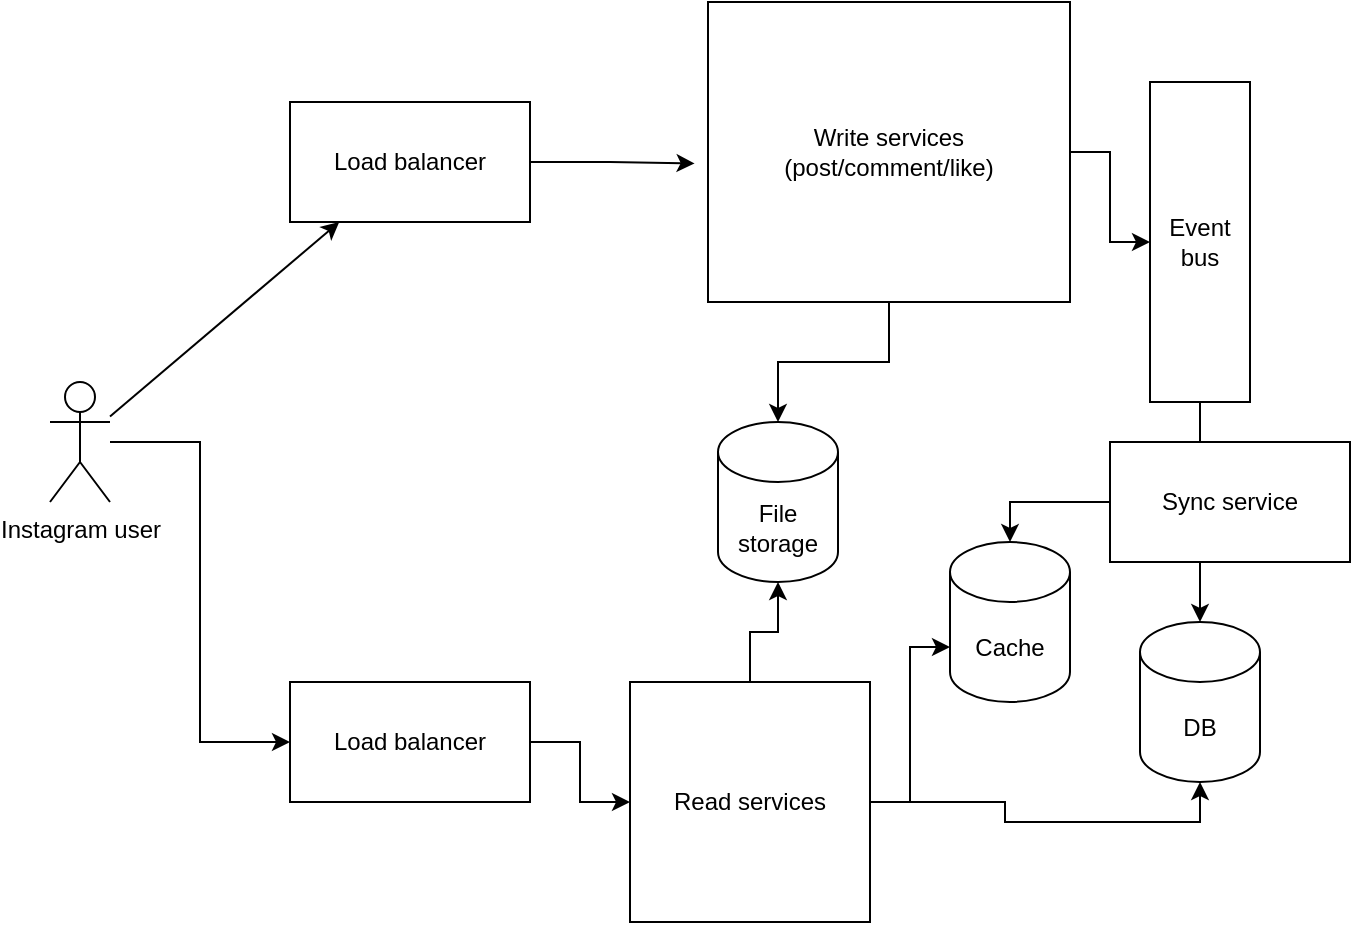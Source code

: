 <mxfile version="20.0.3" type="github">
  <diagram id="6uZg-t5BtjWrHa8mzgyx" name="Page-1">
    <mxGraphModel dx="1037" dy="587" grid="1" gridSize="10" guides="1" tooltips="1" connect="1" arrows="1" fold="1" page="1" pageScale="1" pageWidth="827" pageHeight="1169" math="0" shadow="0">
      <root>
        <mxCell id="0" />
        <mxCell id="1" parent="0" />
        <mxCell id="L8wrcECNRdS0wo93B0uf-29" style="edgeStyle=orthogonalEdgeStyle;rounded=0;orthogonalLoop=1;jettySize=auto;html=1;entryX=0;entryY=0.5;entryDx=0;entryDy=0;" edge="1" parent="1" source="L8wrcECNRdS0wo93B0uf-1" target="L8wrcECNRdS0wo93B0uf-28">
          <mxGeometry relative="1" as="geometry" />
        </mxCell>
        <mxCell id="L8wrcECNRdS0wo93B0uf-1" value="Instagram user&lt;br&gt;" style="shape=umlActor;verticalLabelPosition=bottom;verticalAlign=top;html=1;outlineConnect=0;" vertex="1" parent="1">
          <mxGeometry x="50" y="200" width="30" height="60" as="geometry" />
        </mxCell>
        <mxCell id="L8wrcECNRdS0wo93B0uf-10" style="edgeStyle=orthogonalEdgeStyle;rounded=0;orthogonalLoop=1;jettySize=auto;html=1;entryX=-0.037;entryY=0.538;entryDx=0;entryDy=0;entryPerimeter=0;exitX=1;exitY=0.5;exitDx=0;exitDy=0;" edge="1" parent="1" source="L8wrcECNRdS0wo93B0uf-5" target="L8wrcECNRdS0wo93B0uf-9">
          <mxGeometry relative="1" as="geometry">
            <Array as="points">
              <mxPoint x="330" y="90" />
              <mxPoint x="330" y="91" />
            </Array>
          </mxGeometry>
        </mxCell>
        <mxCell id="L8wrcECNRdS0wo93B0uf-5" value="Load balancer" style="rounded=0;whiteSpace=wrap;html=1;" vertex="1" parent="1">
          <mxGeometry x="170" y="60" width="120" height="60" as="geometry" />
        </mxCell>
        <mxCell id="L8wrcECNRdS0wo93B0uf-8" value="" style="endArrow=classic;html=1;rounded=0;" edge="1" parent="1" source="L8wrcECNRdS0wo93B0uf-1" target="L8wrcECNRdS0wo93B0uf-5">
          <mxGeometry width="50" height="50" relative="1" as="geometry">
            <mxPoint x="390" y="310" as="sourcePoint" />
            <mxPoint x="440" y="260" as="targetPoint" />
          </mxGeometry>
        </mxCell>
        <mxCell id="L8wrcECNRdS0wo93B0uf-12" style="edgeStyle=orthogonalEdgeStyle;rounded=0;orthogonalLoop=1;jettySize=auto;html=1;" edge="1" parent="1" source="L8wrcECNRdS0wo93B0uf-9" target="L8wrcECNRdS0wo93B0uf-11">
          <mxGeometry relative="1" as="geometry" />
        </mxCell>
        <mxCell id="L8wrcECNRdS0wo93B0uf-20" style="edgeStyle=orthogonalEdgeStyle;rounded=0;orthogonalLoop=1;jettySize=auto;html=1;" edge="1" parent="1" source="L8wrcECNRdS0wo93B0uf-9" target="L8wrcECNRdS0wo93B0uf-17">
          <mxGeometry relative="1" as="geometry" />
        </mxCell>
        <mxCell id="L8wrcECNRdS0wo93B0uf-9" value="Write services&lt;br&gt;(post/comment/like)&lt;br&gt;" style="rounded=0;whiteSpace=wrap;html=1;" vertex="1" parent="1">
          <mxGeometry x="379" y="10" width="181" height="150" as="geometry" />
        </mxCell>
        <mxCell id="L8wrcECNRdS0wo93B0uf-11" value="File storage" style="shape=cylinder3;whiteSpace=wrap;html=1;boundedLbl=1;backgroundOutline=1;size=15;" vertex="1" parent="1">
          <mxGeometry x="384" y="220" width="60" height="80" as="geometry" />
        </mxCell>
        <mxCell id="L8wrcECNRdS0wo93B0uf-17" value="&lt;div style=&quot;&quot;&gt;&lt;span style=&quot;background-color: initial;&quot;&gt;Event bus&lt;/span&gt;&lt;/div&gt;" style="rounded=0;whiteSpace=wrap;html=1;align=center;" vertex="1" parent="1">
          <mxGeometry x="600" y="50" width="50" height="160" as="geometry" />
        </mxCell>
        <mxCell id="L8wrcECNRdS0wo93B0uf-21" style="edgeStyle=orthogonalEdgeStyle;rounded=0;orthogonalLoop=1;jettySize=auto;html=1;exitX=0.5;exitY=1;exitDx=0;exitDy=0;" edge="1" parent="1" source="L8wrcECNRdS0wo93B0uf-17" target="L8wrcECNRdS0wo93B0uf-17">
          <mxGeometry relative="1" as="geometry" />
        </mxCell>
        <mxCell id="L8wrcECNRdS0wo93B0uf-22" value="DB" style="shape=cylinder3;whiteSpace=wrap;html=1;boundedLbl=1;backgroundOutline=1;size=15;" vertex="1" parent="1">
          <mxGeometry x="595" y="320" width="60" height="80" as="geometry" />
        </mxCell>
        <mxCell id="L8wrcECNRdS0wo93B0uf-23" value="" style="endArrow=classic;html=1;rounded=0;exitX=0.5;exitY=1;exitDx=0;exitDy=0;entryX=0.5;entryY=0;entryDx=0;entryDy=0;entryPerimeter=0;" edge="1" parent="1" source="L8wrcECNRdS0wo93B0uf-17" target="L8wrcECNRdS0wo93B0uf-22">
          <mxGeometry width="50" height="50" relative="1" as="geometry">
            <mxPoint x="390" y="270" as="sourcePoint" />
            <mxPoint x="440" y="220" as="targetPoint" />
          </mxGeometry>
        </mxCell>
        <mxCell id="L8wrcECNRdS0wo93B0uf-27" style="edgeStyle=orthogonalEdgeStyle;rounded=0;orthogonalLoop=1;jettySize=auto;html=1;entryX=0.5;entryY=0;entryDx=0;entryDy=0;entryPerimeter=0;" edge="1" parent="1" source="L8wrcECNRdS0wo93B0uf-24" target="L8wrcECNRdS0wo93B0uf-25">
          <mxGeometry relative="1" as="geometry" />
        </mxCell>
        <mxCell id="L8wrcECNRdS0wo93B0uf-24" value="Sync service" style="rounded=0;whiteSpace=wrap;html=1;" vertex="1" parent="1">
          <mxGeometry x="580" y="230" width="120" height="60" as="geometry" />
        </mxCell>
        <mxCell id="L8wrcECNRdS0wo93B0uf-25" value="Cache" style="shape=cylinder3;whiteSpace=wrap;html=1;boundedLbl=1;backgroundOutline=1;size=15;" vertex="1" parent="1">
          <mxGeometry x="500" y="280" width="60" height="80" as="geometry" />
        </mxCell>
        <mxCell id="L8wrcECNRdS0wo93B0uf-32" style="edgeStyle=orthogonalEdgeStyle;rounded=0;orthogonalLoop=1;jettySize=auto;html=1;entryX=0;entryY=0.5;entryDx=0;entryDy=0;" edge="1" parent="1" source="L8wrcECNRdS0wo93B0uf-28" target="L8wrcECNRdS0wo93B0uf-30">
          <mxGeometry relative="1" as="geometry" />
        </mxCell>
        <mxCell id="L8wrcECNRdS0wo93B0uf-28" value="Load balancer" style="rounded=0;whiteSpace=wrap;html=1;" vertex="1" parent="1">
          <mxGeometry x="170" y="350" width="120" height="60" as="geometry" />
        </mxCell>
        <mxCell id="L8wrcECNRdS0wo93B0uf-33" style="edgeStyle=orthogonalEdgeStyle;rounded=0;orthogonalLoop=1;jettySize=auto;html=1;entryX=0.5;entryY=1;entryDx=0;entryDy=0;entryPerimeter=0;" edge="1" parent="1" source="L8wrcECNRdS0wo93B0uf-30" target="L8wrcECNRdS0wo93B0uf-11">
          <mxGeometry relative="1" as="geometry" />
        </mxCell>
        <mxCell id="L8wrcECNRdS0wo93B0uf-34" style="edgeStyle=orthogonalEdgeStyle;rounded=0;orthogonalLoop=1;jettySize=auto;html=1;entryX=0;entryY=0;entryDx=0;entryDy=52.5;entryPerimeter=0;" edge="1" parent="1" source="L8wrcECNRdS0wo93B0uf-30" target="L8wrcECNRdS0wo93B0uf-25">
          <mxGeometry relative="1" as="geometry" />
        </mxCell>
        <mxCell id="L8wrcECNRdS0wo93B0uf-35" style="edgeStyle=orthogonalEdgeStyle;rounded=0;orthogonalLoop=1;jettySize=auto;html=1;entryX=0.5;entryY=1;entryDx=0;entryDy=0;entryPerimeter=0;" edge="1" parent="1" source="L8wrcECNRdS0wo93B0uf-30" target="L8wrcECNRdS0wo93B0uf-22">
          <mxGeometry relative="1" as="geometry" />
        </mxCell>
        <mxCell id="L8wrcECNRdS0wo93B0uf-30" value="Read services" style="rounded=0;whiteSpace=wrap;html=1;" vertex="1" parent="1">
          <mxGeometry x="340" y="350" width="120" height="120" as="geometry" />
        </mxCell>
      </root>
    </mxGraphModel>
  </diagram>
</mxfile>
